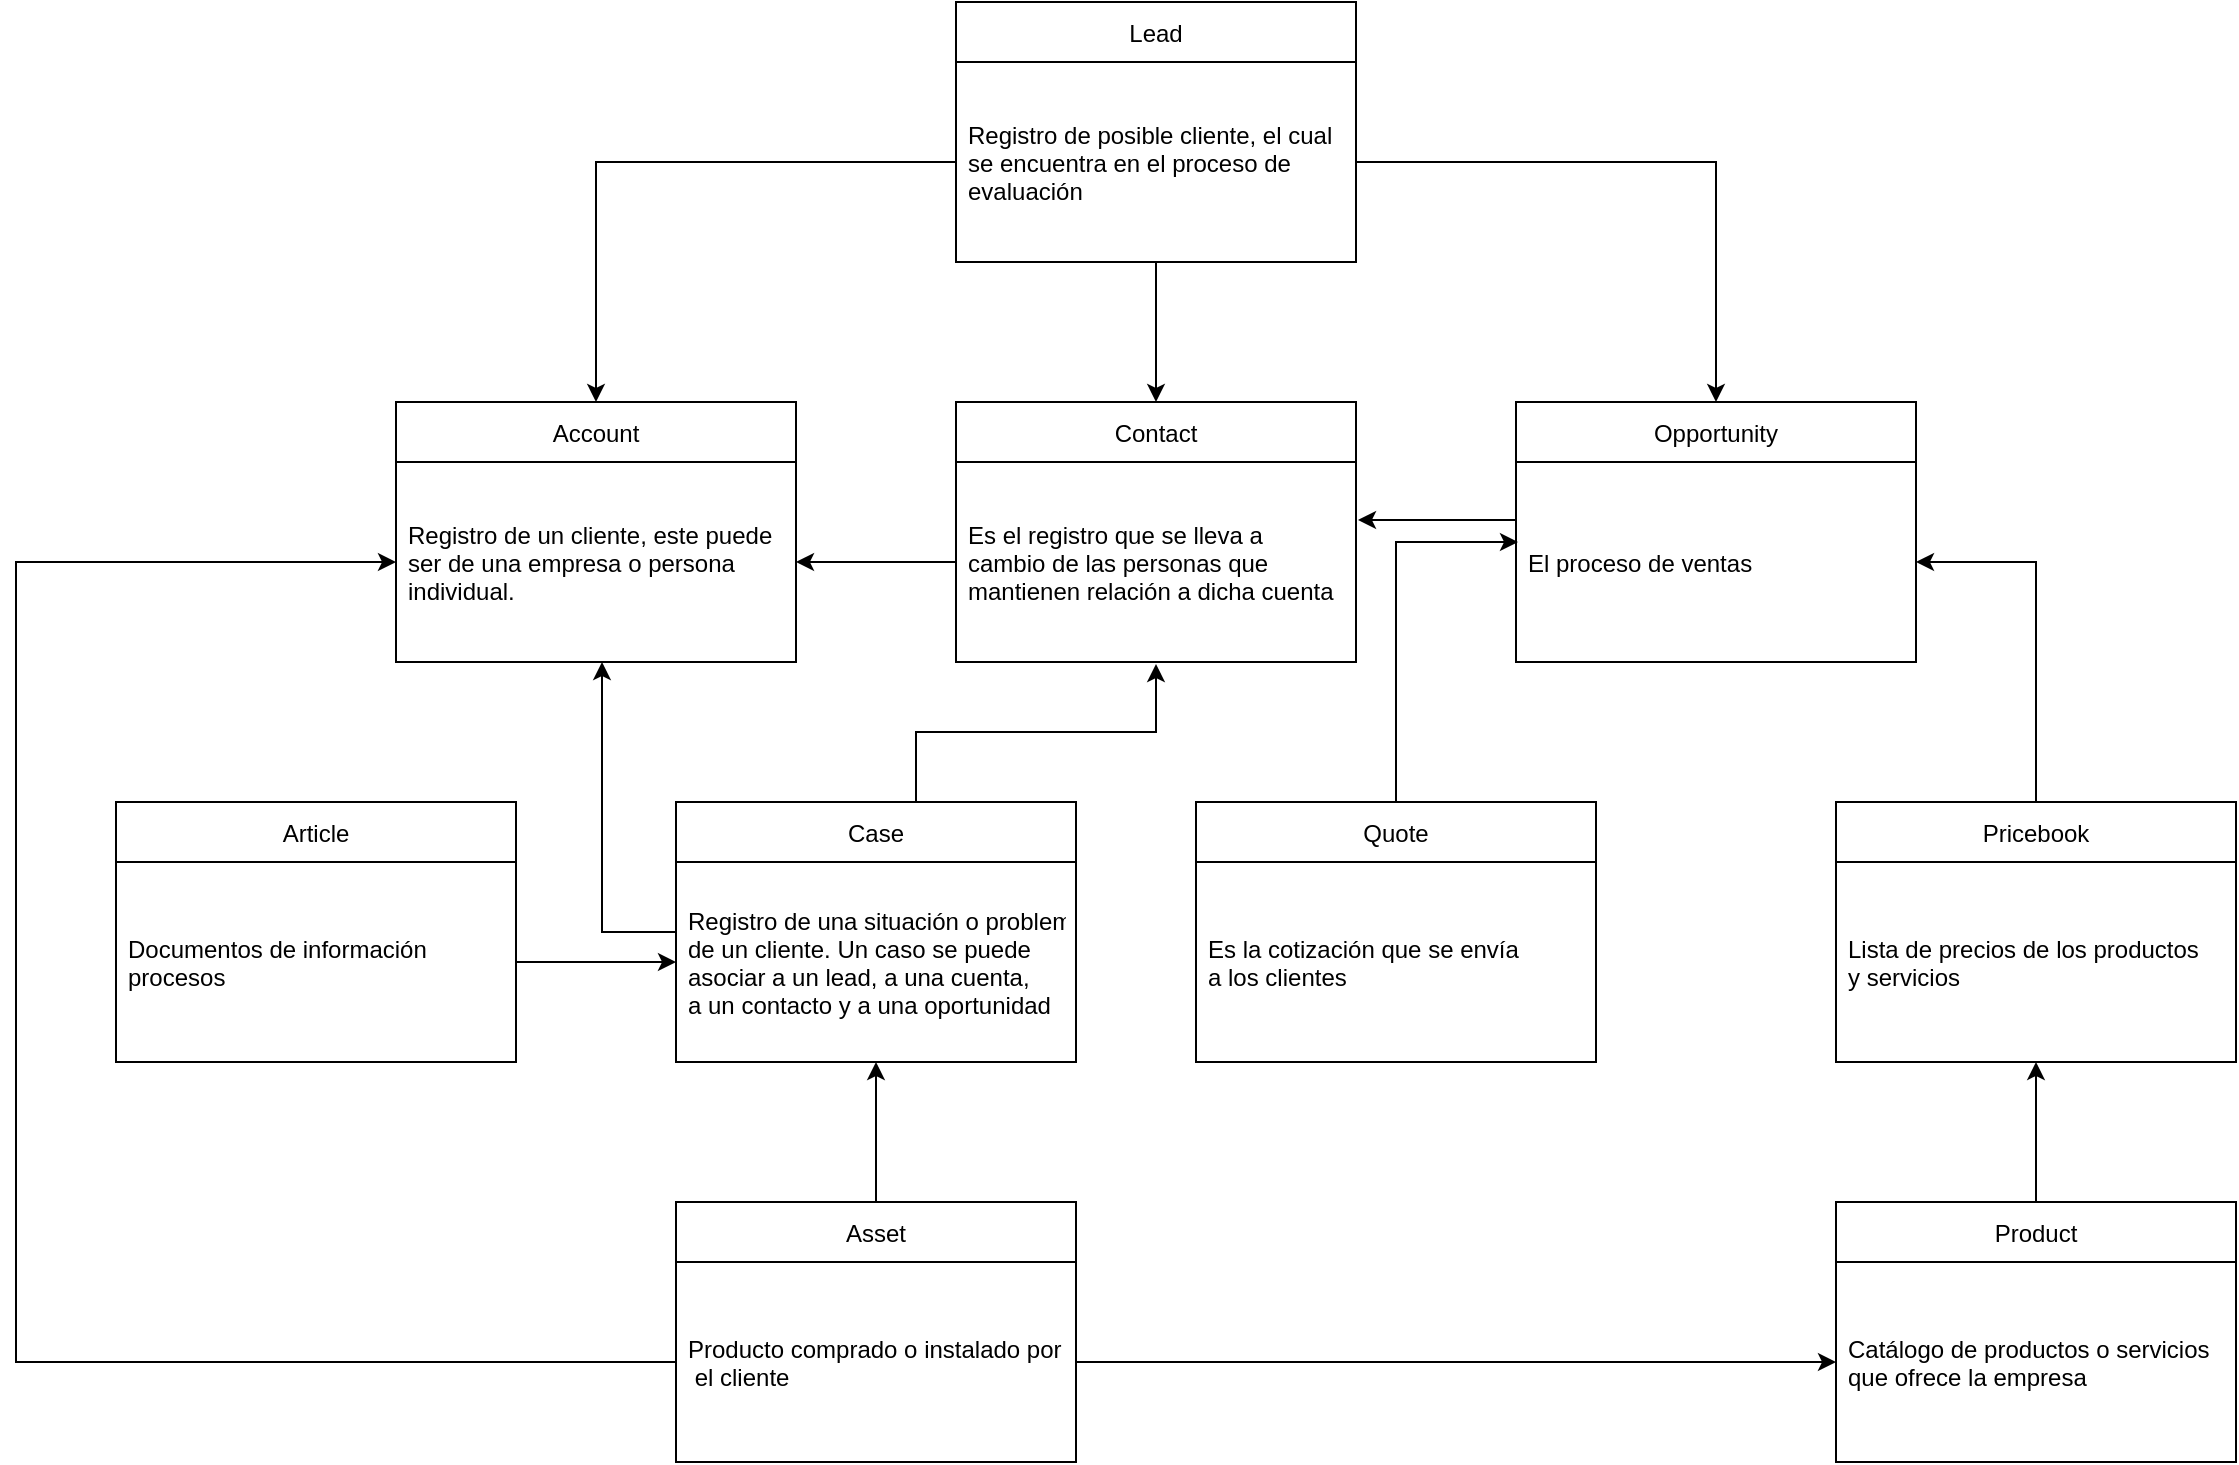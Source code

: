 <mxfile version="19.0.3" type="google"><diagram name="Page-1" id="97916047-d0de-89f5-080d-49f4d83e522f"><mxGraphModel grid="1" page="1" gridSize="10" guides="1" tooltips="1" connect="1" arrows="1" fold="1" pageScale="1.5" pageWidth="1169" pageHeight="827" background="none" math="0" shadow="0"><root><mxCell id="0"/><mxCell id="1" parent="0"/><mxCell id="M8cOwOzd_zMRYs3eDUxX-77" value="Lead" style="swimlane;fontStyle=0;childLayout=stackLayout;horizontal=1;startSize=30;horizontalStack=0;resizeParent=1;resizeParentMax=0;resizeLast=0;collapsible=1;marginBottom=0;" vertex="1" parent="1"><mxGeometry x="600" y="40" width="200" height="130" as="geometry"/></mxCell><mxCell id="M8cOwOzd_zMRYs3eDUxX-78" value="Registro de posible cliente, el cual &#10;se encuentra en el proceso de &#10;evaluación" style="text;strokeColor=none;fillColor=none;align=left;verticalAlign=middle;spacingLeft=4;spacingRight=4;overflow=hidden;points=[[0,0.5],[1,0.5]];portConstraint=eastwest;rotatable=0;" vertex="1" parent="M8cOwOzd_zMRYs3eDUxX-77"><mxGeometry y="30" width="200" height="100" as="geometry"/></mxCell><mxCell id="tzG7UJvOoEKErf8j3Yy4-72" value="Account" style="swimlane;fontStyle=0;childLayout=stackLayout;horizontal=1;startSize=30;horizontalStack=0;resizeParent=1;resizeParentMax=0;resizeLast=0;collapsible=1;marginBottom=0;" vertex="1" parent="1"><mxGeometry x="320" y="240" width="200" height="130" as="geometry"/></mxCell><mxCell id="tzG7UJvOoEKErf8j3Yy4-74" value="Registro de un cliente, este puede &#10;ser de una empresa o persona &#10;individual." style="text;strokeColor=none;fillColor=none;align=left;verticalAlign=middle;spacingLeft=4;spacingRight=4;overflow=hidden;points=[[0,0.5],[1,0.5]];portConstraint=eastwest;rotatable=0;" vertex="1" parent="tzG7UJvOoEKErf8j3Yy4-72"><mxGeometry y="30" width="200" height="100" as="geometry"/></mxCell><mxCell id="tzG7UJvOoEKErf8j3Yy4-105" style="edgeStyle=orthogonalEdgeStyle;rounded=0;orthogonalLoop=1;jettySize=auto;html=1;entryX=0.515;entryY=1;entryDx=0;entryDy=0;entryPerimeter=0;" edge="1" parent="1" source="tzG7UJvOoEKErf8j3Yy4-79" target="tzG7UJvOoEKErf8j3Yy4-74"><mxGeometry relative="1" as="geometry"><Array as="points"><mxPoint x="423" y="420"/><mxPoint x="423" y="420"/></Array></mxGeometry></mxCell><mxCell id="tzG7UJvOoEKErf8j3Yy4-106" style="edgeStyle=orthogonalEdgeStyle;rounded=0;orthogonalLoop=1;jettySize=auto;html=1;entryX=0.5;entryY=1.01;entryDx=0;entryDy=0;entryPerimeter=0;" edge="1" parent="1" source="tzG7UJvOoEKErf8j3Yy4-79" target="tzG7UJvOoEKErf8j3Yy4-84"><mxGeometry relative="1" as="geometry"><Array as="points"><mxPoint x="580" y="405"/><mxPoint x="700" y="405"/></Array></mxGeometry></mxCell><mxCell id="tzG7UJvOoEKErf8j3Yy4-79" value="Case" style="swimlane;fontStyle=0;childLayout=stackLayout;horizontal=1;startSize=30;horizontalStack=0;resizeParent=1;resizeParentMax=0;resizeLast=0;collapsible=1;marginBottom=0;" vertex="1" parent="1"><mxGeometry x="460" y="440" width="200" height="130" as="geometry"/></mxCell><mxCell id="tzG7UJvOoEKErf8j3Yy4-80" value="Registro de una situación o problema&#10;de un cliente. Un caso se puede &#10;asociar a un lead, a una cuenta,&#10;a un contacto y a una oportunidad" style="text;strokeColor=none;fillColor=none;align=left;verticalAlign=middle;spacingLeft=4;spacingRight=4;overflow=hidden;points=[[0,0.5],[1,0.5]];portConstraint=eastwest;rotatable=0;" vertex="1" parent="tzG7UJvOoEKErf8j3Yy4-79"><mxGeometry y="30" width="200" height="100" as="geometry"/></mxCell><mxCell id="tzG7UJvOoEKErf8j3Yy4-83" value="Contact" style="swimlane;fontStyle=0;childLayout=stackLayout;horizontal=1;startSize=30;horizontalStack=0;resizeParent=1;resizeParentMax=0;resizeLast=0;collapsible=1;marginBottom=0;" vertex="1" parent="1"><mxGeometry x="600" y="240" width="200" height="130" as="geometry"/></mxCell><mxCell id="tzG7UJvOoEKErf8j3Yy4-84" value="Es el registro que se lleva a&#10;cambio de las personas que&#10;mantienen relación a dicha cuenta " style="text;strokeColor=none;fillColor=none;align=left;verticalAlign=middle;spacingLeft=4;spacingRight=4;overflow=hidden;points=[[0,0.5],[1,0.5]];portConstraint=eastwest;rotatable=0;" vertex="1" parent="tzG7UJvOoEKErf8j3Yy4-83"><mxGeometry y="30" width="200" height="100" as="geometry"/></mxCell><mxCell id="tzG7UJvOoEKErf8j3Yy4-87" value="Article" style="swimlane;fontStyle=0;childLayout=stackLayout;horizontal=1;startSize=30;horizontalStack=0;resizeParent=1;resizeParentMax=0;resizeLast=0;collapsible=1;marginBottom=0;" vertex="1" parent="1"><mxGeometry x="180" y="440" width="200" height="130" as="geometry"/></mxCell><mxCell id="tzG7UJvOoEKErf8j3Yy4-88" value="Documentos de información &#10;procesos" style="text;strokeColor=none;fillColor=none;align=left;verticalAlign=middle;spacingLeft=4;spacingRight=4;overflow=hidden;points=[[0,0.5],[1,0.5]];portConstraint=eastwest;rotatable=0;" vertex="1" parent="tzG7UJvOoEKErf8j3Yy4-87"><mxGeometry y="30" width="200" height="100" as="geometry"/></mxCell><mxCell id="tzG7UJvOoEKErf8j3Yy4-115" style="edgeStyle=orthogonalEdgeStyle;rounded=0;orthogonalLoop=1;jettySize=auto;html=1;entryX=0.5;entryY=1;entryDx=0;entryDy=0;entryPerimeter=0;" edge="1" parent="1" source="M8cOwOzd_zMRYs3eDUxX-103" target="tzG7UJvOoEKErf8j3Yy4-93"><mxGeometry relative="1" as="geometry"/></mxCell><mxCell id="M8cOwOzd_zMRYs3eDUxX-103" value="Product" style="swimlane;fontStyle=0;childLayout=stackLayout;horizontal=1;startSize=30;horizontalStack=0;resizeParent=1;resizeParentMax=0;resizeLast=0;collapsible=1;marginBottom=0;" vertex="1" parent="1"><mxGeometry x="1040" y="640" width="200" height="130" as="geometry"/></mxCell><mxCell id="M8cOwOzd_zMRYs3eDUxX-104" value="Catálogo de productos o servicios&#10;que ofrece la empresa" style="text;strokeColor=none;fillColor=none;align=left;verticalAlign=middle;spacingLeft=4;spacingRight=4;overflow=hidden;points=[[0,0.5],[1,0.5]];portConstraint=eastwest;rotatable=0;" vertex="1" parent="M8cOwOzd_zMRYs3eDUxX-103"><mxGeometry y="30" width="200" height="100" as="geometry"/></mxCell><mxCell id="tzG7UJvOoEKErf8j3Yy4-117" style="edgeStyle=orthogonalEdgeStyle;rounded=0;orthogonalLoop=1;jettySize=auto;html=1;entryX=0.005;entryY=0.4;entryDx=0;entryDy=0;entryPerimeter=0;" edge="1" parent="1" source="tzG7UJvOoEKErf8j3Yy4-89" target="tzG7UJvOoEKErf8j3Yy4-99"><mxGeometry relative="1" as="geometry"/></mxCell><mxCell id="tzG7UJvOoEKErf8j3Yy4-89" value="Quote" style="swimlane;fontStyle=0;childLayout=stackLayout;horizontal=1;startSize=30;horizontalStack=0;resizeParent=1;resizeParentMax=0;resizeLast=0;collapsible=1;marginBottom=0;" vertex="1" parent="1"><mxGeometry x="720" y="440" width="200" height="130" as="geometry"/></mxCell><mxCell id="tzG7UJvOoEKErf8j3Yy4-90" value="Es la cotización que se envía &#10;a los clientes" style="text;strokeColor=none;fillColor=none;align=left;verticalAlign=middle;spacingLeft=4;spacingRight=4;overflow=hidden;points=[[0,0.5],[1,0.5]];portConstraint=eastwest;rotatable=0;" vertex="1" parent="tzG7UJvOoEKErf8j3Yy4-89"><mxGeometry y="30" width="200" height="100" as="geometry"/></mxCell><mxCell id="tzG7UJvOoEKErf8j3Yy4-116" style="edgeStyle=orthogonalEdgeStyle;rounded=0;orthogonalLoop=1;jettySize=auto;html=1;entryX=1;entryY=0.5;entryDx=0;entryDy=0;" edge="1" parent="1" source="tzG7UJvOoEKErf8j3Yy4-92" target="tzG7UJvOoEKErf8j3Yy4-99"><mxGeometry relative="1" as="geometry"/></mxCell><mxCell id="tzG7UJvOoEKErf8j3Yy4-92" value="Pricebook" style="swimlane;fontStyle=0;childLayout=stackLayout;horizontal=1;startSize=30;horizontalStack=0;resizeParent=1;resizeParentMax=0;resizeLast=0;collapsible=1;marginBottom=0;" vertex="1" parent="1"><mxGeometry x="1040" y="440" width="200" height="130" as="geometry"/></mxCell><mxCell id="tzG7UJvOoEKErf8j3Yy4-93" value="Lista de precios de los productos &#10;y servicios" style="text;strokeColor=none;fillColor=none;align=left;verticalAlign=middle;spacingLeft=4;spacingRight=4;overflow=hidden;points=[[0,0.5],[1,0.5]];portConstraint=eastwest;rotatable=0;" vertex="1" parent="tzG7UJvOoEKErf8j3Yy4-92"><mxGeometry y="30" width="200" height="100" as="geometry"/></mxCell><mxCell id="tzG7UJvOoEKErf8j3Yy4-112" style="edgeStyle=orthogonalEdgeStyle;rounded=0;orthogonalLoop=1;jettySize=auto;html=1;" edge="1" parent="1" source="tzG7UJvOoEKErf8j3Yy4-95"><mxGeometry relative="1" as="geometry"><mxPoint x="560" y="570" as="targetPoint"/><Array as="points"><mxPoint x="560" y="571"/></Array></mxGeometry></mxCell><mxCell id="tzG7UJvOoEKErf8j3Yy4-95" value="Asset" style="swimlane;fontStyle=0;childLayout=stackLayout;horizontal=1;startSize=30;horizontalStack=0;resizeParent=1;resizeParentMax=0;resizeLast=0;collapsible=1;marginBottom=0;" vertex="1" parent="1"><mxGeometry x="460" y="640" width="200" height="130" as="geometry"/></mxCell><mxCell id="tzG7UJvOoEKErf8j3Yy4-96" value="Producto comprado o instalado por&#10; el cliente" style="text;strokeColor=none;fillColor=none;align=left;verticalAlign=middle;spacingLeft=4;spacingRight=4;overflow=hidden;points=[[0,0.5],[1,0.5]];portConstraint=eastwest;rotatable=0;" vertex="1" parent="tzG7UJvOoEKErf8j3Yy4-95"><mxGeometry y="30" width="200" height="100" as="geometry"/></mxCell><mxCell id="tzG7UJvOoEKErf8j3Yy4-98" value="Opportunity" style="swimlane;fontStyle=0;childLayout=stackLayout;horizontal=1;startSize=30;horizontalStack=0;resizeParent=1;resizeParentMax=0;resizeLast=0;collapsible=1;marginBottom=0;" vertex="1" parent="1"><mxGeometry x="880" y="240" width="200" height="130" as="geometry"/></mxCell><mxCell id="tzG7UJvOoEKErf8j3Yy4-99" value="El proceso de ventas" style="text;strokeColor=none;fillColor=none;align=left;verticalAlign=middle;spacingLeft=4;spacingRight=4;overflow=hidden;points=[[0,0.5],[1,0.5]];portConstraint=eastwest;rotatable=0;" vertex="1" parent="tzG7UJvOoEKErf8j3Yy4-98"><mxGeometry y="30" width="200" height="100" as="geometry"/></mxCell><mxCell id="tzG7UJvOoEKErf8j3Yy4-102" style="edgeStyle=orthogonalEdgeStyle;rounded=0;orthogonalLoop=1;jettySize=auto;html=1;entryX=0.5;entryY=0;entryDx=0;entryDy=0;" edge="1" parent="1" source="M8cOwOzd_zMRYs3eDUxX-78" target="tzG7UJvOoEKErf8j3Yy4-72"><mxGeometry relative="1" as="geometry"/></mxCell><mxCell id="tzG7UJvOoEKErf8j3Yy4-103" style="edgeStyle=orthogonalEdgeStyle;rounded=0;orthogonalLoop=1;jettySize=auto;html=1;" edge="1" parent="1" source="M8cOwOzd_zMRYs3eDUxX-78" target="tzG7UJvOoEKErf8j3Yy4-98"><mxGeometry relative="1" as="geometry"/></mxCell><mxCell id="tzG7UJvOoEKErf8j3Yy4-104" style="edgeStyle=orthogonalEdgeStyle;rounded=0;orthogonalLoop=1;jettySize=auto;html=1;entryX=0.5;entryY=0;entryDx=0;entryDy=0;" edge="1" parent="1" source="M8cOwOzd_zMRYs3eDUxX-78" target="tzG7UJvOoEKErf8j3Yy4-83"><mxGeometry relative="1" as="geometry"><Array as="points"><mxPoint x="700" y="190"/><mxPoint x="700" y="190"/></Array></mxGeometry></mxCell><mxCell id="tzG7UJvOoEKErf8j3Yy4-110" style="edgeStyle=orthogonalEdgeStyle;rounded=0;orthogonalLoop=1;jettySize=auto;html=1;entryX=0;entryY=0.5;entryDx=0;entryDy=0;" edge="1" parent="1" source="tzG7UJvOoEKErf8j3Yy4-96" target="M8cOwOzd_zMRYs3eDUxX-104"><mxGeometry relative="1" as="geometry"/></mxCell><mxCell id="tzG7UJvOoEKErf8j3Yy4-113" style="edgeStyle=orthogonalEdgeStyle;rounded=0;orthogonalLoop=1;jettySize=auto;html=1;" edge="1" parent="1" source="tzG7UJvOoEKErf8j3Yy4-88" target="tzG7UJvOoEKErf8j3Yy4-80"><mxGeometry relative="1" as="geometry"/></mxCell><mxCell id="tzG7UJvOoEKErf8j3Yy4-114" style="edgeStyle=orthogonalEdgeStyle;rounded=0;orthogonalLoop=1;jettySize=auto;html=1;entryX=0;entryY=0.5;entryDx=0;entryDy=0;" edge="1" parent="1" source="tzG7UJvOoEKErf8j3Yy4-96" target="tzG7UJvOoEKErf8j3Yy4-74"><mxGeometry relative="1" as="geometry"><Array as="points"><mxPoint x="130" y="720"/><mxPoint x="130" y="320"/></Array></mxGeometry></mxCell><mxCell id="tzG7UJvOoEKErf8j3Yy4-118" style="edgeStyle=orthogonalEdgeStyle;rounded=0;orthogonalLoop=1;jettySize=auto;html=1;entryX=1;entryY=0.5;entryDx=0;entryDy=0;" edge="1" parent="1" source="tzG7UJvOoEKErf8j3Yy4-84" target="tzG7UJvOoEKErf8j3Yy4-74"><mxGeometry relative="1" as="geometry"><mxPoint x="530" y="320" as="targetPoint"/></mxGeometry></mxCell><mxCell id="tzG7UJvOoEKErf8j3Yy4-121" style="edgeStyle=orthogonalEdgeStyle;rounded=0;orthogonalLoop=1;jettySize=auto;html=1;entryX=1.005;entryY=0.29;entryDx=0;entryDy=0;entryPerimeter=0;" edge="1" parent="1" source="tzG7UJvOoEKErf8j3Yy4-99" target="tzG7UJvOoEKErf8j3Yy4-84"><mxGeometry relative="1" as="geometry"><Array as="points"><mxPoint x="860" y="299"/><mxPoint x="860" y="299"/></Array></mxGeometry></mxCell></root></mxGraphModel></diagram></mxfile>